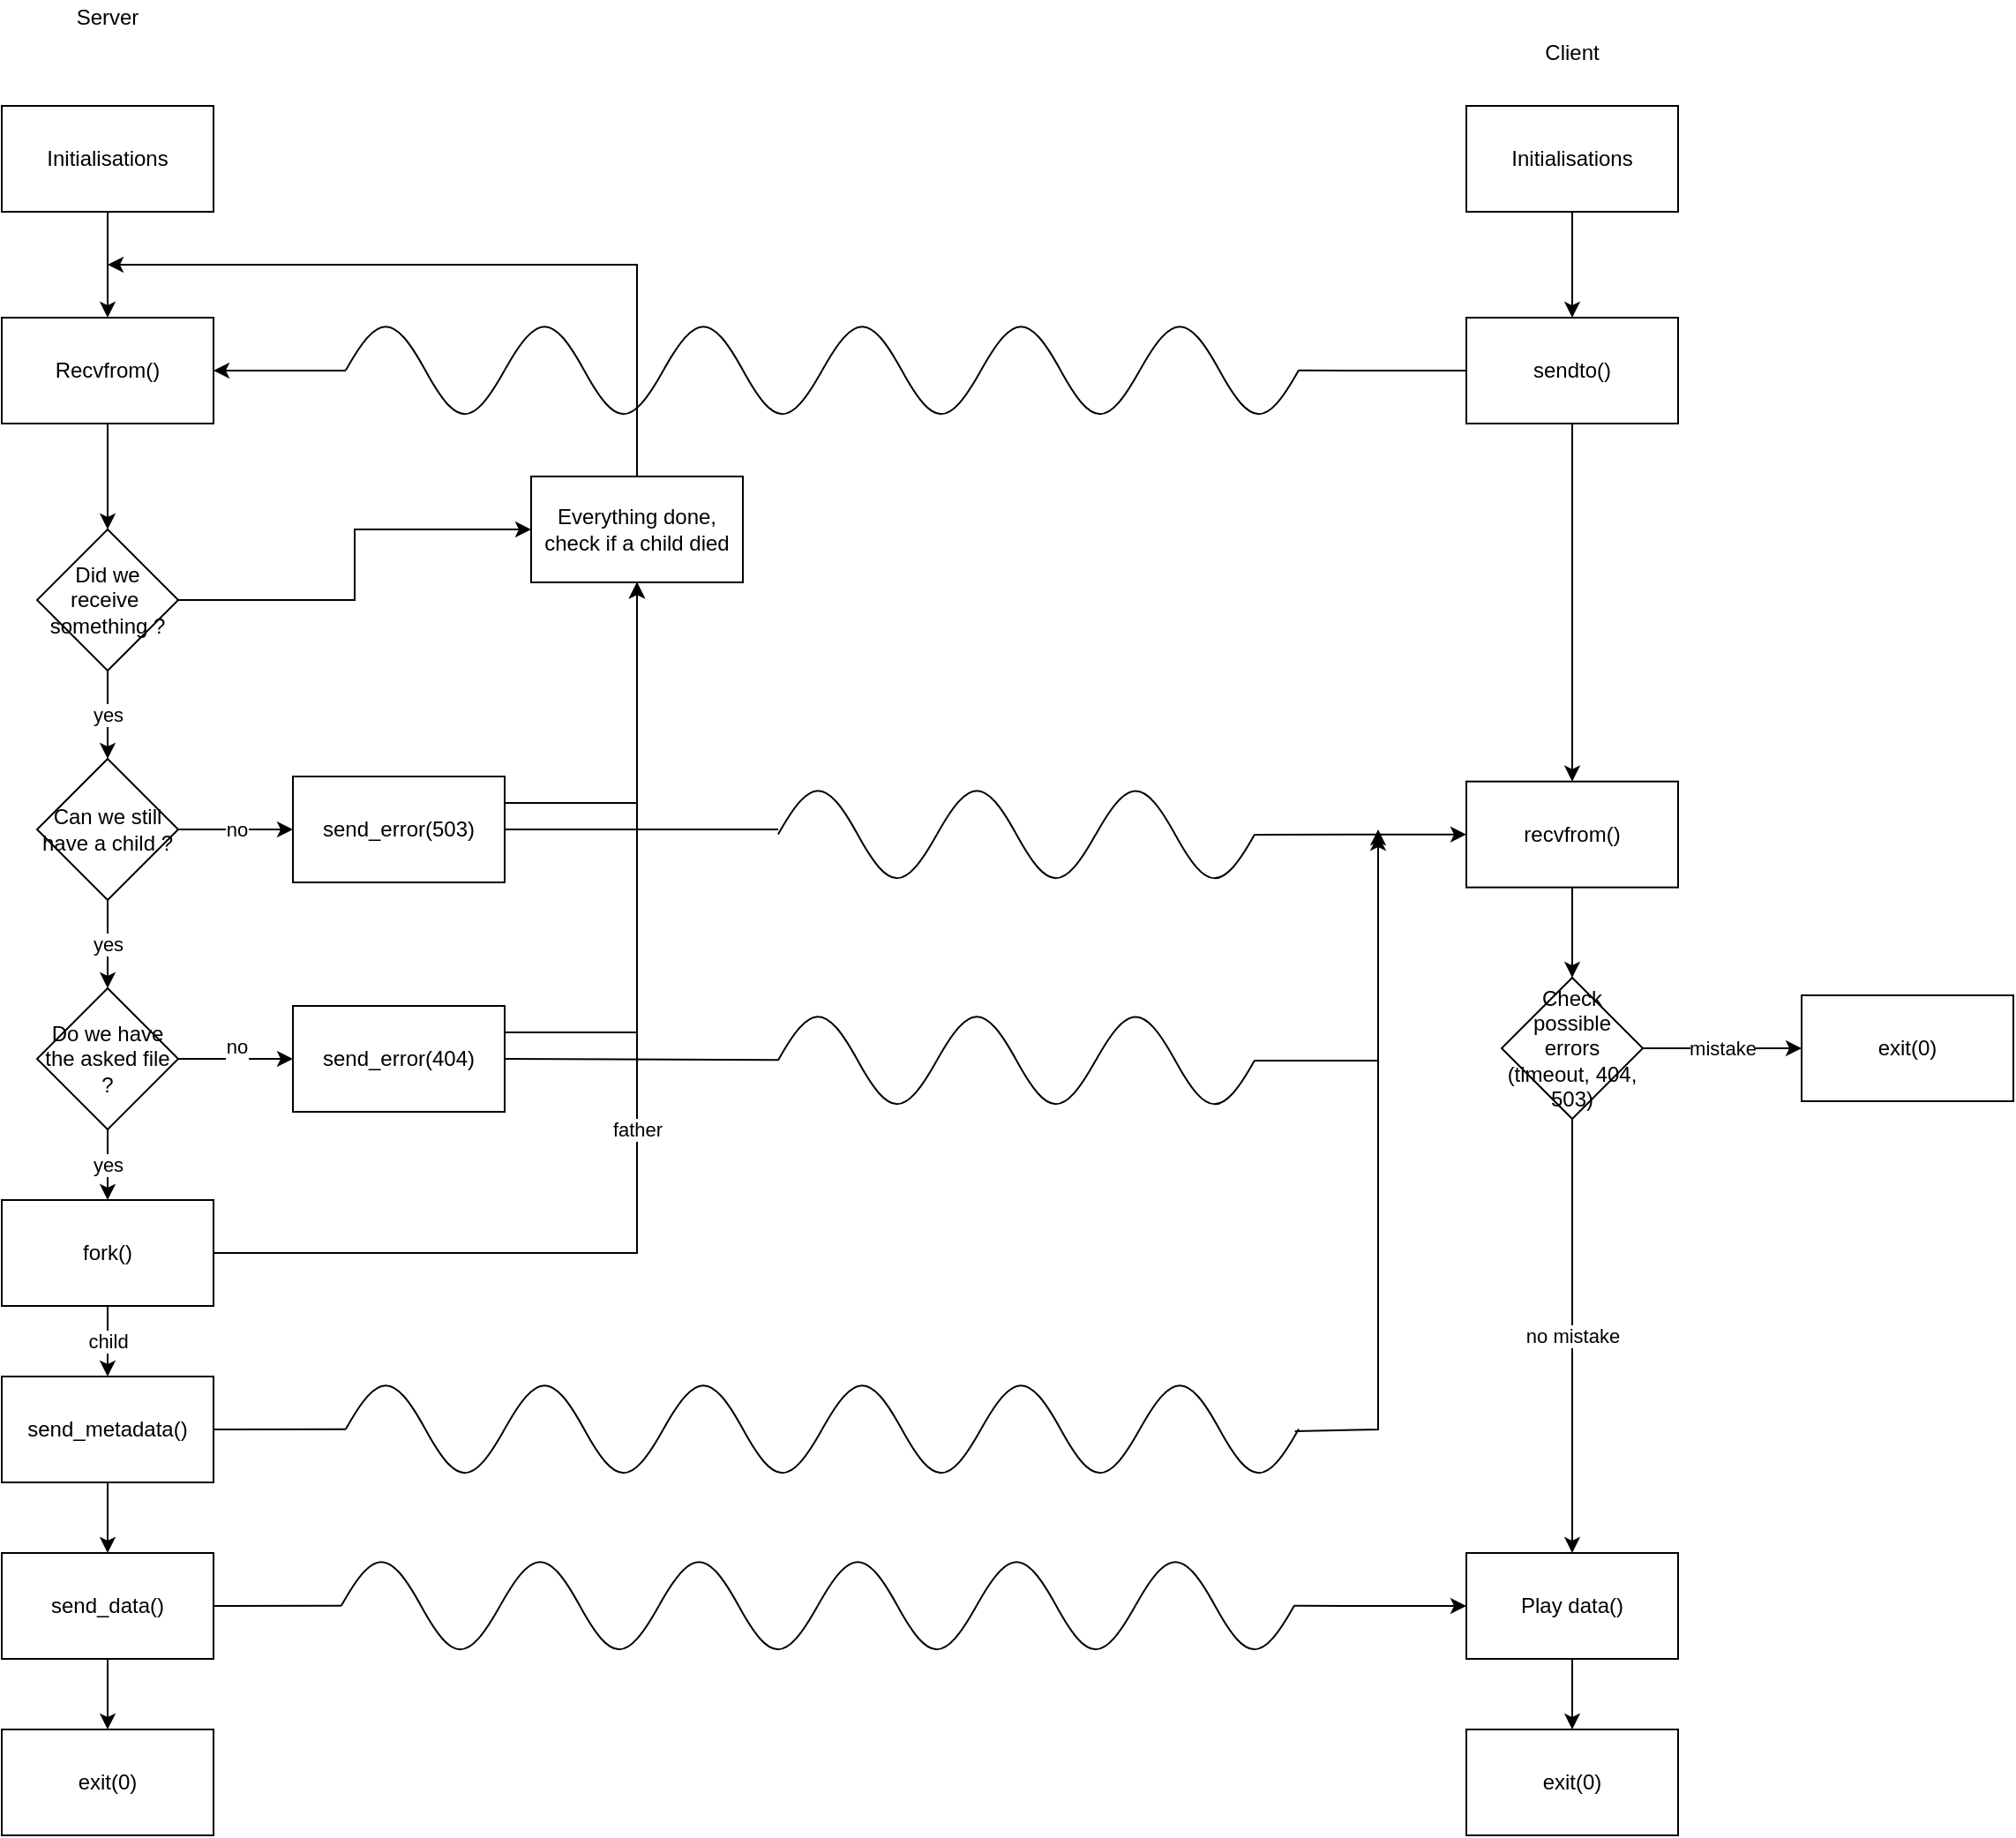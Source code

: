 <mxfile version="10.5.5" type="device"><diagram id="YW7F0FN8OjvTLtSWWkI4" name="Page-1"><mxGraphModel dx="1394" dy="753" grid="1" gridSize="10" guides="1" tooltips="1" connect="1" arrows="1" fold="1" page="1" pageScale="1" pageWidth="850" pageHeight="1100" math="0" shadow="0"><root><mxCell id="0"/><mxCell id="1" parent="0"/><mxCell id="myoNNj4x5W2ec6lJ0oB0-1" value="&lt;div&gt;Server&lt;/div&gt;" style="text;html=1;strokeColor=none;fillColor=none;align=center;verticalAlign=middle;whiteSpace=wrap;rounded=0;" parent="1" vertex="1"><mxGeometry x="120" y="100" width="40" height="20" as="geometry"/></mxCell><mxCell id="myoNNj4x5W2ec6lJ0oB0-42" style="edgeStyle=none;rounded=0;orthogonalLoop=1;jettySize=auto;html=1;exitX=0.5;exitY=1;exitDx=0;exitDy=0;entryX=0.5;entryY=0;entryDx=0;entryDy=0;" parent="1" source="myoNNj4x5W2ec6lJ0oB0-2" target="myoNNj4x5W2ec6lJ0oB0-3" edge="1"><mxGeometry relative="1" as="geometry"/></mxCell><mxCell id="myoNNj4x5W2ec6lJ0oB0-2" value="Initialisations" style="rounded=0;whiteSpace=wrap;html=1;" parent="1" vertex="1"><mxGeometry x="80" y="160" width="120" height="60" as="geometry"/></mxCell><mxCell id="myoNNj4x5W2ec6lJ0oB0-10" style="edgeStyle=orthogonalEdgeStyle;rounded=0;orthogonalLoop=1;jettySize=auto;html=1;exitX=0.5;exitY=1;exitDx=0;exitDy=0;entryX=0.5;entryY=0;entryDx=0;entryDy=0;" parent="1" source="myoNNj4x5W2ec6lJ0oB0-3" target="myoNNj4x5W2ec6lJ0oB0-7" edge="1"><mxGeometry relative="1" as="geometry"/></mxCell><mxCell id="myoNNj4x5W2ec6lJ0oB0-3" value="Recvfrom()" style="rounded=0;whiteSpace=wrap;html=1;" parent="1" vertex="1"><mxGeometry x="80" y="280" width="120" height="60" as="geometry"/></mxCell><mxCell id="myoNNj4x5W2ec6lJ0oB0-12" value="&lt;div&gt;yes&lt;/div&gt;" style="edgeStyle=orthogonalEdgeStyle;rounded=0;orthogonalLoop=1;jettySize=auto;html=1;exitX=0.5;exitY=1;exitDx=0;exitDy=0;entryX=0.5;entryY=0;entryDx=0;entryDy=0;" parent="1" source="myoNNj4x5W2ec6lJ0oB0-6" target="myoNNj4x5W2ec6lJ0oB0-8" edge="1"><mxGeometry relative="1" as="geometry"/></mxCell><mxCell id="myoNNj4x5W2ec6lJ0oB0-62" value="&lt;div&gt;no&lt;/div&gt;" style="edgeStyle=none;rounded=0;orthogonalLoop=1;jettySize=auto;html=1;exitX=1;exitY=0.5;exitDx=0;exitDy=0;" parent="1" source="myoNNj4x5W2ec6lJ0oB0-6" target="myoNNj4x5W2ec6lJ0oB0-26" edge="1"><mxGeometry relative="1" as="geometry"/></mxCell><mxCell id="myoNNj4x5W2ec6lJ0oB0-6" value="&lt;div&gt;Can we still have a child ?&lt;/div&gt;" style="rhombus;whiteSpace=wrap;html=1;" parent="1" vertex="1"><mxGeometry x="100" y="530" width="80" height="80" as="geometry"/></mxCell><mxCell id="myoNNj4x5W2ec6lJ0oB0-11" value="&lt;div&gt;yes&lt;/div&gt;" style="edgeStyle=orthogonalEdgeStyle;rounded=0;orthogonalLoop=1;jettySize=auto;html=1;exitX=0.5;exitY=1;exitDx=0;exitDy=0;entryX=0.5;entryY=0;entryDx=0;entryDy=0;" parent="1" source="myoNNj4x5W2ec6lJ0oB0-7" target="myoNNj4x5W2ec6lJ0oB0-6" edge="1"><mxGeometry relative="1" as="geometry"/></mxCell><mxCell id="myoNNj4x5W2ec6lJ0oB0-59" style="edgeStyle=none;rounded=0;orthogonalLoop=1;jettySize=auto;html=1;exitX=1;exitY=0.5;exitDx=0;exitDy=0;entryX=0;entryY=0.5;entryDx=0;entryDy=0;" parent="1" source="myoNNj4x5W2ec6lJ0oB0-7" target="myoNNj4x5W2ec6lJ0oB0-16" edge="1"><mxGeometry relative="1" as="geometry"><mxPoint x="270" y="440.31" as="targetPoint"/><Array as="points"><mxPoint x="280" y="440"/><mxPoint x="280" y="400"/></Array></mxGeometry></mxCell><mxCell id="myoNNj4x5W2ec6lJ0oB0-7" value="Did we receive&amp;nbsp; something ?" style="rhombus;whiteSpace=wrap;html=1;" parent="1" vertex="1"><mxGeometry x="100" y="400" width="80" height="80" as="geometry"/></mxCell><mxCell id="myoNNj4x5W2ec6lJ0oB0-15" value="yes" style="edgeStyle=orthogonalEdgeStyle;rounded=0;orthogonalLoop=1;jettySize=auto;html=1;exitX=0.5;exitY=1;exitDx=0;exitDy=0;entryX=0.5;entryY=0;entryDx=0;entryDy=0;" parent="1" source="myoNNj4x5W2ec6lJ0oB0-8" target="myoNNj4x5W2ec6lJ0oB0-14" edge="1"><mxGeometry relative="1" as="geometry"/></mxCell><mxCell id="myoNNj4x5W2ec6lJ0oB0-61" value="&lt;div&gt;no&lt;/div&gt;&lt;div&gt;&lt;br&gt;&lt;/div&gt;" style="edgeStyle=none;rounded=0;orthogonalLoop=1;jettySize=auto;html=1;exitX=1;exitY=0.5;exitDx=0;exitDy=0;entryX=0;entryY=0.5;entryDx=0;entryDy=0;" parent="1" source="myoNNj4x5W2ec6lJ0oB0-8" target="myoNNj4x5W2ec6lJ0oB0-27" edge="1"><mxGeometry relative="1" as="geometry"/></mxCell><mxCell id="myoNNj4x5W2ec6lJ0oB0-8" value="&lt;div&gt;Do we have the asked file ?&lt;/div&gt;" style="rhombus;whiteSpace=wrap;html=1;" parent="1" vertex="1"><mxGeometry x="100" y="660" width="80" height="80" as="geometry"/></mxCell><mxCell id="myoNNj4x5W2ec6lJ0oB0-22" value="&lt;div&gt;child&lt;/div&gt;" style="edgeStyle=none;rounded=0;orthogonalLoop=1;jettySize=auto;html=1;exitX=0.5;exitY=1;exitDx=0;exitDy=0;entryX=0.5;entryY=0;entryDx=0;entryDy=0;" parent="1" source="myoNNj4x5W2ec6lJ0oB0-14" target="myoNNj4x5W2ec6lJ0oB0-23" edge="1"><mxGeometry relative="1" as="geometry"><mxPoint x="260" y="810" as="targetPoint"/><Array as="points"/></mxGeometry></mxCell><mxCell id="myoNNj4x5W2ec6lJ0oB0-65" value="father" style="edgeStyle=none;rounded=0;orthogonalLoop=1;jettySize=auto;html=1;exitX=1;exitY=0.5;exitDx=0;exitDy=0;entryX=0.5;entryY=1;entryDx=0;entryDy=0;" parent="1" source="myoNNj4x5W2ec6lJ0oB0-14" target="myoNNj4x5W2ec6lJ0oB0-16" edge="1"><mxGeometry relative="1" as="geometry"><Array as="points"><mxPoint x="440" y="810"/></Array></mxGeometry></mxCell><mxCell id="myoNNj4x5W2ec6lJ0oB0-14" value="fork()" style="rounded=0;whiteSpace=wrap;html=1;" parent="1" vertex="1"><mxGeometry x="80" y="780" width="120" height="60" as="geometry"/></mxCell><mxCell id="myoNNj4x5W2ec6lJ0oB0-58" style="rounded=0;orthogonalLoop=1;jettySize=auto;html=1;exitX=0.5;exitY=0;exitDx=0;exitDy=0;" parent="1" source="myoNNj4x5W2ec6lJ0oB0-16" edge="1"><mxGeometry relative="1" as="geometry"><mxPoint x="140" y="250" as="targetPoint"/><Array as="points"><mxPoint x="440" y="250"/></Array></mxGeometry></mxCell><mxCell id="myoNNj4x5W2ec6lJ0oB0-16" value="&lt;div&gt;Everything done,&lt;/div&gt;&lt;div&gt;check if a child died&lt;br&gt;&lt;/div&gt;" style="rounded=0;whiteSpace=wrap;html=1;" parent="1" vertex="1"><mxGeometry x="380" y="370" width="120" height="60" as="geometry"/></mxCell><mxCell id="myoNNj4x5W2ec6lJ0oB0-40" style="edgeStyle=none;rounded=0;orthogonalLoop=1;jettySize=auto;html=1;exitX=0.5;exitY=1;exitDx=0;exitDy=0;entryX=0.5;entryY=0;entryDx=0;entryDy=0;" parent="1" source="myoNNj4x5W2ec6lJ0oB0-23" target="myoNNj4x5W2ec6lJ0oB0-38" edge="1"><mxGeometry relative="1" as="geometry"/></mxCell><mxCell id="myoNNj4x5W2ec6lJ0oB0-138" style="edgeStyle=none;rounded=0;orthogonalLoop=1;jettySize=auto;html=1;exitX=1;exitY=0.5;exitDx=0;exitDy=0;endArrow=none;endFill=0;" parent="1" source="myoNNj4x5W2ec6lJ0oB0-23" target="myoNNj4x5W2ec6lJ0oB0-129" edge="1"><mxGeometry relative="1" as="geometry"/></mxCell><mxCell id="myoNNj4x5W2ec6lJ0oB0-23" value="send_metadata()" style="rounded=0;whiteSpace=wrap;html=1;" parent="1" vertex="1"><mxGeometry x="80" y="880" width="120" height="60" as="geometry"/></mxCell><mxCell id="myoNNj4x5W2ec6lJ0oB0-64" style="edgeStyle=none;rounded=0;orthogonalLoop=1;jettySize=auto;html=1;exitX=1;exitY=0.25;exitDx=0;exitDy=0;entryX=0.5;entryY=1;entryDx=0;entryDy=0;" parent="1" source="myoNNj4x5W2ec6lJ0oB0-27" target="myoNNj4x5W2ec6lJ0oB0-16" edge="1"><mxGeometry relative="1" as="geometry"><mxPoint x="440" y="684.588" as="targetPoint"/><Array as="points"><mxPoint x="440" y="685"/></Array></mxGeometry></mxCell><mxCell id="myoNNj4x5W2ec6lJ0oB0-27" value="send_error(404)" style="rounded=0;whiteSpace=wrap;html=1;" parent="1" vertex="1"><mxGeometry x="245" y="670" width="120" height="60" as="geometry"/></mxCell><mxCell id="myoNNj4x5W2ec6lJ0oB0-41" style="edgeStyle=none;rounded=0;orthogonalLoop=1;jettySize=auto;html=1;exitX=0.5;exitY=1;exitDx=0;exitDy=0;entryX=0.5;entryY=0;entryDx=0;entryDy=0;" parent="1" source="myoNNj4x5W2ec6lJ0oB0-38" target="myoNNj4x5W2ec6lJ0oB0-39" edge="1"><mxGeometry relative="1" as="geometry"/></mxCell><mxCell id="myoNNj4x5W2ec6lJ0oB0-38" value="send_data()" style="rounded=0;whiteSpace=wrap;html=1;" parent="1" vertex="1"><mxGeometry x="80" y="980" width="120" height="60" as="geometry"/></mxCell><mxCell id="myoNNj4x5W2ec6lJ0oB0-39" value="exit(0)" style="rounded=0;whiteSpace=wrap;html=1;" parent="1" vertex="1"><mxGeometry x="80" y="1080" width="120" height="60" as="geometry"/></mxCell><mxCell id="myoNNj4x5W2ec6lJ0oB0-103" style="edgeStyle=none;rounded=0;orthogonalLoop=1;jettySize=auto;html=1;exitX=0.5;exitY=1;exitDx=0;exitDy=0;entryX=0.5;entryY=0;entryDx=0;entryDy=0;endArrow=classic;endFill=1;" parent="1" source="myoNNj4x5W2ec6lJ0oB0-43" target="myoNNj4x5W2ec6lJ0oB0-77" edge="1"><mxGeometry relative="1" as="geometry"/></mxCell><mxCell id="myoNNj4x5W2ec6lJ0oB0-43" value="sendto()" style="rounded=0;whiteSpace=wrap;html=1;" parent="1" vertex="1"><mxGeometry x="910" y="280" width="120" height="60" as="geometry"/></mxCell><mxCell id="myoNNj4x5W2ec6lJ0oB0-46" value="" style="verticalLabelPosition=bottom;shadow=0;dashed=0;align=center;fillColor=#ffffff;html=1;verticalAlign=top;strokeWidth=1;shape=mxgraph.electrical.waveforms.sine_wave;" parent="1" vertex="1"><mxGeometry x="275" y="276.794" width="90" height="66.18" as="geometry"/></mxCell><mxCell id="myoNNj4x5W2ec6lJ0oB0-47" value="" style="verticalLabelPosition=bottom;shadow=0;dashed=0;align=center;fillColor=#ffffff;html=1;verticalAlign=top;strokeWidth=1;shape=mxgraph.electrical.waveforms.sine_wave;" parent="1" vertex="1"><mxGeometry x="365" y="276.794" width="90" height="66.18" as="geometry"/></mxCell><mxCell id="myoNNj4x5W2ec6lJ0oB0-48" value="" style="endArrow=classic;html=1;entryX=1;entryY=0.5;entryDx=0;entryDy=0;" parent="1" target="myoNNj4x5W2ec6lJ0oB0-3" edge="1"><mxGeometry width="50" height="50" relative="1" as="geometry"><mxPoint x="275" y="310" as="sourcePoint"/><mxPoint x="275" y="280" as="targetPoint"/></mxGeometry></mxCell><mxCell id="myoNNj4x5W2ec6lJ0oB0-49" value="" style="verticalLabelPosition=bottom;shadow=0;dashed=0;align=center;fillColor=#ffffff;html=1;verticalAlign=top;strokeWidth=1;shape=mxgraph.electrical.waveforms.sine_wave;" parent="1" vertex="1"><mxGeometry x="545" y="276.794" width="90" height="66.18" as="geometry"/></mxCell><mxCell id="myoNNj4x5W2ec6lJ0oB0-63" style="edgeStyle=none;rounded=0;orthogonalLoop=1;jettySize=auto;html=1;exitX=1;exitY=0.25;exitDx=0;exitDy=0;entryX=0.5;entryY=1;entryDx=0;entryDy=0;" parent="1" source="myoNNj4x5W2ec6lJ0oB0-26" target="myoNNj4x5W2ec6lJ0oB0-16" edge="1"><mxGeometry relative="1" as="geometry"><Array as="points"><mxPoint x="440" y="555"/></Array></mxGeometry></mxCell><mxCell id="myoNNj4x5W2ec6lJ0oB0-26" value="send_error(503)" style="rounded=0;whiteSpace=wrap;html=1;" parent="1" vertex="1"><mxGeometry x="245" y="540" width="120" height="60" as="geometry"/></mxCell><mxCell id="myoNNj4x5W2ec6lJ0oB0-66" value="" style="verticalLabelPosition=bottom;shadow=0;dashed=0;align=center;fillColor=#ffffff;html=1;verticalAlign=top;strokeWidth=1;shape=mxgraph.electrical.waveforms.sine_wave;" parent="1" vertex="1"><mxGeometry x="455" y="276.794" width="90" height="66.18" as="geometry"/></mxCell><mxCell id="myoNNj4x5W2ec6lJ0oB0-67" value="" style="verticalLabelPosition=bottom;shadow=0;dashed=0;align=center;fillColor=#ffffff;html=1;verticalAlign=top;strokeWidth=1;shape=mxgraph.electrical.waveforms.sine_wave;" parent="1" vertex="1"><mxGeometry x="635" y="276.794" width="90" height="66.18" as="geometry"/></mxCell><mxCell id="myoNNj4x5W2ec6lJ0oB0-71" value="" style="verticalLabelPosition=bottom;shadow=0;dashed=0;align=center;fillColor=#ffffff;html=1;verticalAlign=top;strokeWidth=1;shape=mxgraph.electrical.waveforms.sine_wave;" parent="1" vertex="1"><mxGeometry x="610" y="539.794" width="90" height="66.18" as="geometry"/></mxCell><mxCell id="myoNNj4x5W2ec6lJ0oB0-72" value="" style="verticalLabelPosition=bottom;shadow=0;dashed=0;align=center;fillColor=#ffffff;html=1;verticalAlign=top;strokeWidth=1;shape=mxgraph.electrical.waveforms.sine_wave;" parent="1" vertex="1"><mxGeometry x="520" y="539.794" width="90" height="66.18" as="geometry"/></mxCell><mxCell id="myoNNj4x5W2ec6lJ0oB0-79" style="edgeStyle=none;rounded=0;orthogonalLoop=1;jettySize=auto;html=1;entryX=0;entryY=0.5;entryDx=0;entryDy=0;" parent="1" source="myoNNj4x5W2ec6lJ0oB0-73" target="myoNNj4x5W2ec6lJ0oB0-77" edge="1"><mxGeometry relative="1" as="geometry"><mxPoint x="870" y="573" as="targetPoint"/></mxGeometry></mxCell><mxCell id="myoNNj4x5W2ec6lJ0oB0-73" value="" style="verticalLabelPosition=bottom;shadow=0;dashed=0;align=center;fillColor=#ffffff;html=1;verticalAlign=top;strokeWidth=1;shape=mxgraph.electrical.waveforms.sine_wave;" parent="1" vertex="1"><mxGeometry x="700" y="540" width="90" height="66" as="geometry"/></mxCell><mxCell id="myoNNj4x5W2ec6lJ0oB0-76" value="" style="endArrow=none;html=1;exitX=1;exitY=0.5;exitDx=0;exitDy=0;" parent="1" source="myoNNj4x5W2ec6lJ0oB0-26" edge="1"><mxGeometry width="50" height="50" relative="1" as="geometry"><mxPoint x="455" y="727" as="sourcePoint"/><mxPoint x="520" y="570" as="targetPoint"/></mxGeometry></mxCell><mxCell id="myoNNj4x5W2ec6lJ0oB0-180" style="edgeStyle=none;rounded=0;orthogonalLoop=1;jettySize=auto;html=1;exitX=0.5;exitY=1;exitDx=0;exitDy=0;entryX=0.5;entryY=0;entryDx=0;entryDy=0;endArrow=classic;endFill=1;" parent="1" source="myoNNj4x5W2ec6lJ0oB0-77" target="myoNNj4x5W2ec6lJ0oB0-139" edge="1"><mxGeometry relative="1" as="geometry"/></mxCell><mxCell id="myoNNj4x5W2ec6lJ0oB0-77" value="recvfrom()" style="rounded=0;whiteSpace=wrap;html=1;" parent="1" vertex="1"><mxGeometry x="910" y="542.833" width="120" height="60" as="geometry"/></mxCell><mxCell id="myoNNj4x5W2ec6lJ0oB0-82" style="edgeStyle=none;rounded=0;orthogonalLoop=1;jettySize=auto;html=1;entryX=0;entryY=0.5;entryDx=0;entryDy=0;endArrow=none;endFill=0;" parent="1" source="myoNNj4x5W2ec6lJ0oB0-80" target="myoNNj4x5W2ec6lJ0oB0-43" edge="1"><mxGeometry relative="1" as="geometry"><mxPoint x="880" y="309.884" as="targetPoint"/></mxGeometry></mxCell><mxCell id="myoNNj4x5W2ec6lJ0oB0-80" value="" style="verticalLabelPosition=bottom;shadow=0;dashed=0;align=center;fillColor=#ffffff;html=1;verticalAlign=top;strokeWidth=1;shape=mxgraph.electrical.waveforms.sine_wave;" parent="1" vertex="1"><mxGeometry x="725" y="276.794" width="90" height="66.18" as="geometry"/></mxCell><mxCell id="myoNNj4x5W2ec6lJ0oB0-98" value="" style="verticalLabelPosition=bottom;shadow=0;dashed=0;align=center;fillColor=#ffffff;html=1;verticalAlign=top;strokeWidth=1;shape=mxgraph.electrical.waveforms.sine_wave;" parent="1" vertex="1"><mxGeometry x="610" y="667.794" width="90" height="66.18" as="geometry"/></mxCell><mxCell id="myoNNj4x5W2ec6lJ0oB0-101" style="edgeStyle=none;rounded=0;orthogonalLoop=1;jettySize=auto;html=1;entryX=1;entryY=0.5;entryDx=0;entryDy=0;endArrow=none;endFill=0;" parent="1" source="myoNNj4x5W2ec6lJ0oB0-99" target="myoNNj4x5W2ec6lJ0oB0-27" edge="1"><mxGeometry relative="1" as="geometry"/></mxCell><mxCell id="myoNNj4x5W2ec6lJ0oB0-99" value="" style="verticalLabelPosition=bottom;shadow=0;dashed=0;align=center;fillColor=#ffffff;html=1;verticalAlign=top;strokeWidth=1;shape=mxgraph.electrical.waveforms.sine_wave;" parent="1" vertex="1"><mxGeometry x="520" y="667.794" width="90" height="66.18" as="geometry"/></mxCell><mxCell id="myoNNj4x5W2ec6lJ0oB0-102" style="edgeStyle=none;rounded=0;orthogonalLoop=1;jettySize=auto;html=1;endArrow=classic;endFill=1;exitX=1;exitY=0.5;exitDx=0;exitDy=0;exitPerimeter=0;" parent="1" source="myoNNj4x5W2ec6lJ0oB0-100" edge="1"><mxGeometry relative="1" as="geometry"><mxPoint x="860" y="573" as="targetPoint"/><Array as="points"><mxPoint x="860" y="701"/></Array></mxGeometry></mxCell><mxCell id="myoNNj4x5W2ec6lJ0oB0-100" value="" style="verticalLabelPosition=bottom;shadow=0;dashed=0;align=center;fillColor=#ffffff;html=1;verticalAlign=top;strokeWidth=1;shape=mxgraph.electrical.waveforms.sine_wave;" parent="1" vertex="1"><mxGeometry x="700" y="668" width="90" height="66" as="geometry"/></mxCell><mxCell id="myoNNj4x5W2ec6lJ0oB0-129" value="" style="verticalLabelPosition=bottom;shadow=0;dashed=0;align=center;fillColor=#ffffff;html=1;verticalAlign=top;strokeWidth=1;shape=mxgraph.electrical.waveforms.sine_wave;" parent="1" vertex="1"><mxGeometry x="275" y="876.794" width="90" height="66.18" as="geometry"/></mxCell><mxCell id="myoNNj4x5W2ec6lJ0oB0-130" value="" style="verticalLabelPosition=bottom;shadow=0;dashed=0;align=center;fillColor=#ffffff;html=1;verticalAlign=top;strokeWidth=1;shape=mxgraph.electrical.waveforms.sine_wave;" parent="1" vertex="1"><mxGeometry x="365" y="876.794" width="90" height="66.18" as="geometry"/></mxCell><mxCell id="myoNNj4x5W2ec6lJ0oB0-131" value="" style="verticalLabelPosition=bottom;shadow=0;dashed=0;align=center;fillColor=#ffffff;html=1;verticalAlign=top;strokeWidth=1;shape=mxgraph.electrical.waveforms.sine_wave;" parent="1" vertex="1"><mxGeometry x="545" y="876.794" width="90" height="66.18" as="geometry"/></mxCell><mxCell id="myoNNj4x5W2ec6lJ0oB0-132" value="" style="verticalLabelPosition=bottom;shadow=0;dashed=0;align=center;fillColor=#ffffff;html=1;verticalAlign=top;strokeWidth=1;shape=mxgraph.electrical.waveforms.sine_wave;" parent="1" vertex="1"><mxGeometry x="455" y="876.794" width="90" height="66.18" as="geometry"/></mxCell><mxCell id="myoNNj4x5W2ec6lJ0oB0-133" value="" style="verticalLabelPosition=bottom;shadow=0;dashed=0;align=center;fillColor=#ffffff;html=1;verticalAlign=top;strokeWidth=1;shape=mxgraph.electrical.waveforms.sine_wave;" parent="1" vertex="1"><mxGeometry x="635" y="876.794" width="90" height="66.18" as="geometry"/></mxCell><mxCell id="myoNNj4x5W2ec6lJ0oB0-137" style="edgeStyle=none;rounded=0;orthogonalLoop=1;jettySize=auto;html=1;endArrow=classic;endFill=1;exitX=0.976;exitY=0.517;exitDx=0;exitDy=0;exitPerimeter=0;" parent="1" source="myoNNj4x5W2ec6lJ0oB0-134" edge="1"><mxGeometry relative="1" as="geometry"><mxPoint x="860" y="570" as="targetPoint"/><mxPoint x="820" y="910" as="sourcePoint"/><Array as="points"><mxPoint x="860" y="910"/></Array></mxGeometry></mxCell><mxCell id="myoNNj4x5W2ec6lJ0oB0-134" value="" style="verticalLabelPosition=bottom;shadow=0;dashed=0;align=center;fillColor=#ffffff;html=1;verticalAlign=top;strokeWidth=1;shape=mxgraph.electrical.waveforms.sine_wave;" parent="1" vertex="1"><mxGeometry x="725" y="876.794" width="90" height="66.18" as="geometry"/></mxCell><mxCell id="myoNNj4x5W2ec6lJ0oB0-141" value="no mistake" style="edgeStyle=none;rounded=0;orthogonalLoop=1;jettySize=auto;html=1;exitX=0.5;exitY=1;exitDx=0;exitDy=0;entryX=0.5;entryY=0;entryDx=0;entryDy=0;endArrow=classic;endFill=1;" parent="1" source="myoNNj4x5W2ec6lJ0oB0-139" target="myoNNj4x5W2ec6lJ0oB0-140" edge="1"><mxGeometry relative="1" as="geometry"/></mxCell><mxCell id="myoNNj4x5W2ec6lJ0oB0-182" value="mistake" style="edgeStyle=none;rounded=0;orthogonalLoop=1;jettySize=auto;html=1;exitX=1;exitY=0.5;exitDx=0;exitDy=0;endArrow=classic;endFill=1;entryX=0;entryY=0.5;entryDx=0;entryDy=0;" parent="1" source="myoNNj4x5W2ec6lJ0oB0-139" target="myoNNj4x5W2ec6lJ0oB0-181" edge="1"><mxGeometry relative="1" as="geometry"><mxPoint x="1090" y="694" as="targetPoint"/></mxGeometry></mxCell><mxCell id="myoNNj4x5W2ec6lJ0oB0-139" value="Check possible errors (timeout, 404, 503)" style="rhombus;whiteSpace=wrap;html=1;" parent="1" vertex="1"><mxGeometry x="930" y="654" width="80" height="80" as="geometry"/></mxCell><mxCell id="myoNNj4x5W2ec6lJ0oB0-179" style="edgeStyle=none;rounded=0;orthogonalLoop=1;jettySize=auto;html=1;entryX=0.5;entryY=0;entryDx=0;entryDy=0;endArrow=classic;endFill=1;" parent="1" source="myoNNj4x5W2ec6lJ0oB0-140" target="myoNNj4x5W2ec6lJ0oB0-178" edge="1"><mxGeometry relative="1" as="geometry"/></mxCell><mxCell id="myoNNj4x5W2ec6lJ0oB0-140" value="Play data()" style="rounded=0;whiteSpace=wrap;html=1;" parent="1" vertex="1"><mxGeometry x="910" y="980" width="120" height="60" as="geometry"/></mxCell><mxCell id="myoNNj4x5W2ec6lJ0oB0-170" style="edgeStyle=none;rounded=0;orthogonalLoop=1;jettySize=auto;html=1;endArrow=none;endFill=0;exitX=1;exitY=0.5;exitDx=0;exitDy=0;" parent="1" source="myoNNj4x5W2ec6lJ0oB0-38" target="myoNNj4x5W2ec6lJ0oB0-171" edge="1"><mxGeometry relative="1" as="geometry"><mxPoint x="210" y="1007" as="sourcePoint"/></mxGeometry></mxCell><mxCell id="myoNNj4x5W2ec6lJ0oB0-171" value="" style="verticalLabelPosition=bottom;shadow=0;dashed=0;align=center;fillColor=#ffffff;html=1;verticalAlign=top;strokeWidth=1;shape=mxgraph.electrical.waveforms.sine_wave;" parent="1" vertex="1"><mxGeometry x="272.5" y="976.794" width="90" height="66.18" as="geometry"/></mxCell><mxCell id="myoNNj4x5W2ec6lJ0oB0-172" value="" style="verticalLabelPosition=bottom;shadow=0;dashed=0;align=center;fillColor=#ffffff;html=1;verticalAlign=top;strokeWidth=1;shape=mxgraph.electrical.waveforms.sine_wave;" parent="1" vertex="1"><mxGeometry x="362.5" y="976.794" width="90" height="66.18" as="geometry"/></mxCell><mxCell id="myoNNj4x5W2ec6lJ0oB0-173" value="" style="verticalLabelPosition=bottom;shadow=0;dashed=0;align=center;fillColor=#ffffff;html=1;verticalAlign=top;strokeWidth=1;shape=mxgraph.electrical.waveforms.sine_wave;" parent="1" vertex="1"><mxGeometry x="542.5" y="976.794" width="90" height="66.18" as="geometry"/></mxCell><mxCell id="myoNNj4x5W2ec6lJ0oB0-174" value="" style="verticalLabelPosition=bottom;shadow=0;dashed=0;align=center;fillColor=#ffffff;html=1;verticalAlign=top;strokeWidth=1;shape=mxgraph.electrical.waveforms.sine_wave;" parent="1" vertex="1"><mxGeometry x="452.5" y="976.794" width="90" height="66.18" as="geometry"/></mxCell><mxCell id="myoNNj4x5W2ec6lJ0oB0-175" value="" style="verticalLabelPosition=bottom;shadow=0;dashed=0;align=center;fillColor=#ffffff;html=1;verticalAlign=top;strokeWidth=1;shape=mxgraph.electrical.waveforms.sine_wave;" parent="1" vertex="1"><mxGeometry x="632.5" y="976.794" width="90" height="66.18" as="geometry"/></mxCell><mxCell id="myoNNj4x5W2ec6lJ0oB0-177" style="edgeStyle=none;rounded=0;orthogonalLoop=1;jettySize=auto;html=1;entryX=0;entryY=0.5;entryDx=0;entryDy=0;endArrow=classic;endFill=1;" parent="1" source="myoNNj4x5W2ec6lJ0oB0-176" target="myoNNj4x5W2ec6lJ0oB0-140" edge="1"><mxGeometry relative="1" as="geometry"/></mxCell><mxCell id="myoNNj4x5W2ec6lJ0oB0-176" value="" style="verticalLabelPosition=bottom;shadow=0;dashed=0;align=center;fillColor=#ffffff;html=1;verticalAlign=top;strokeWidth=1;shape=mxgraph.electrical.waveforms.sine_wave;" parent="1" vertex="1"><mxGeometry x="722.5" y="976.794" width="90" height="66.18" as="geometry"/></mxCell><mxCell id="myoNNj4x5W2ec6lJ0oB0-178" value="exit(0)" style="rounded=0;whiteSpace=wrap;html=1;" parent="1" vertex="1"><mxGeometry x="910" y="1080" width="120" height="60" as="geometry"/></mxCell><mxCell id="myoNNj4x5W2ec6lJ0oB0-181" value="exit(0)" style="rounded=0;whiteSpace=wrap;html=1;" parent="1" vertex="1"><mxGeometry x="1100" y="664" width="120" height="60" as="geometry"/></mxCell><mxCell id="myoNNj4x5W2ec6lJ0oB0-185" value="Client" style="text;html=1;strokeColor=none;fillColor=none;align=center;verticalAlign=middle;whiteSpace=wrap;rounded=0;" parent="1" vertex="1"><mxGeometry x="950" y="120" width="40" height="20" as="geometry"/></mxCell><mxCell id="Z0QDflHWoR-LJ6QEfQR8-2" style="edgeStyle=orthogonalEdgeStyle;rounded=0;orthogonalLoop=1;jettySize=auto;html=1;exitX=0.5;exitY=1;exitDx=0;exitDy=0;entryX=0.5;entryY=0;entryDx=0;entryDy=0;" edge="1" parent="1" source="Z0QDflHWoR-LJ6QEfQR8-1" target="myoNNj4x5W2ec6lJ0oB0-43"><mxGeometry relative="1" as="geometry"/></mxCell><mxCell id="Z0QDflHWoR-LJ6QEfQR8-1" value="Initialisations" style="rounded=0;whiteSpace=wrap;html=1;" vertex="1" parent="1"><mxGeometry x="910" y="160" width="120" height="60" as="geometry"/></mxCell></root></mxGraphModel></diagram></mxfile>